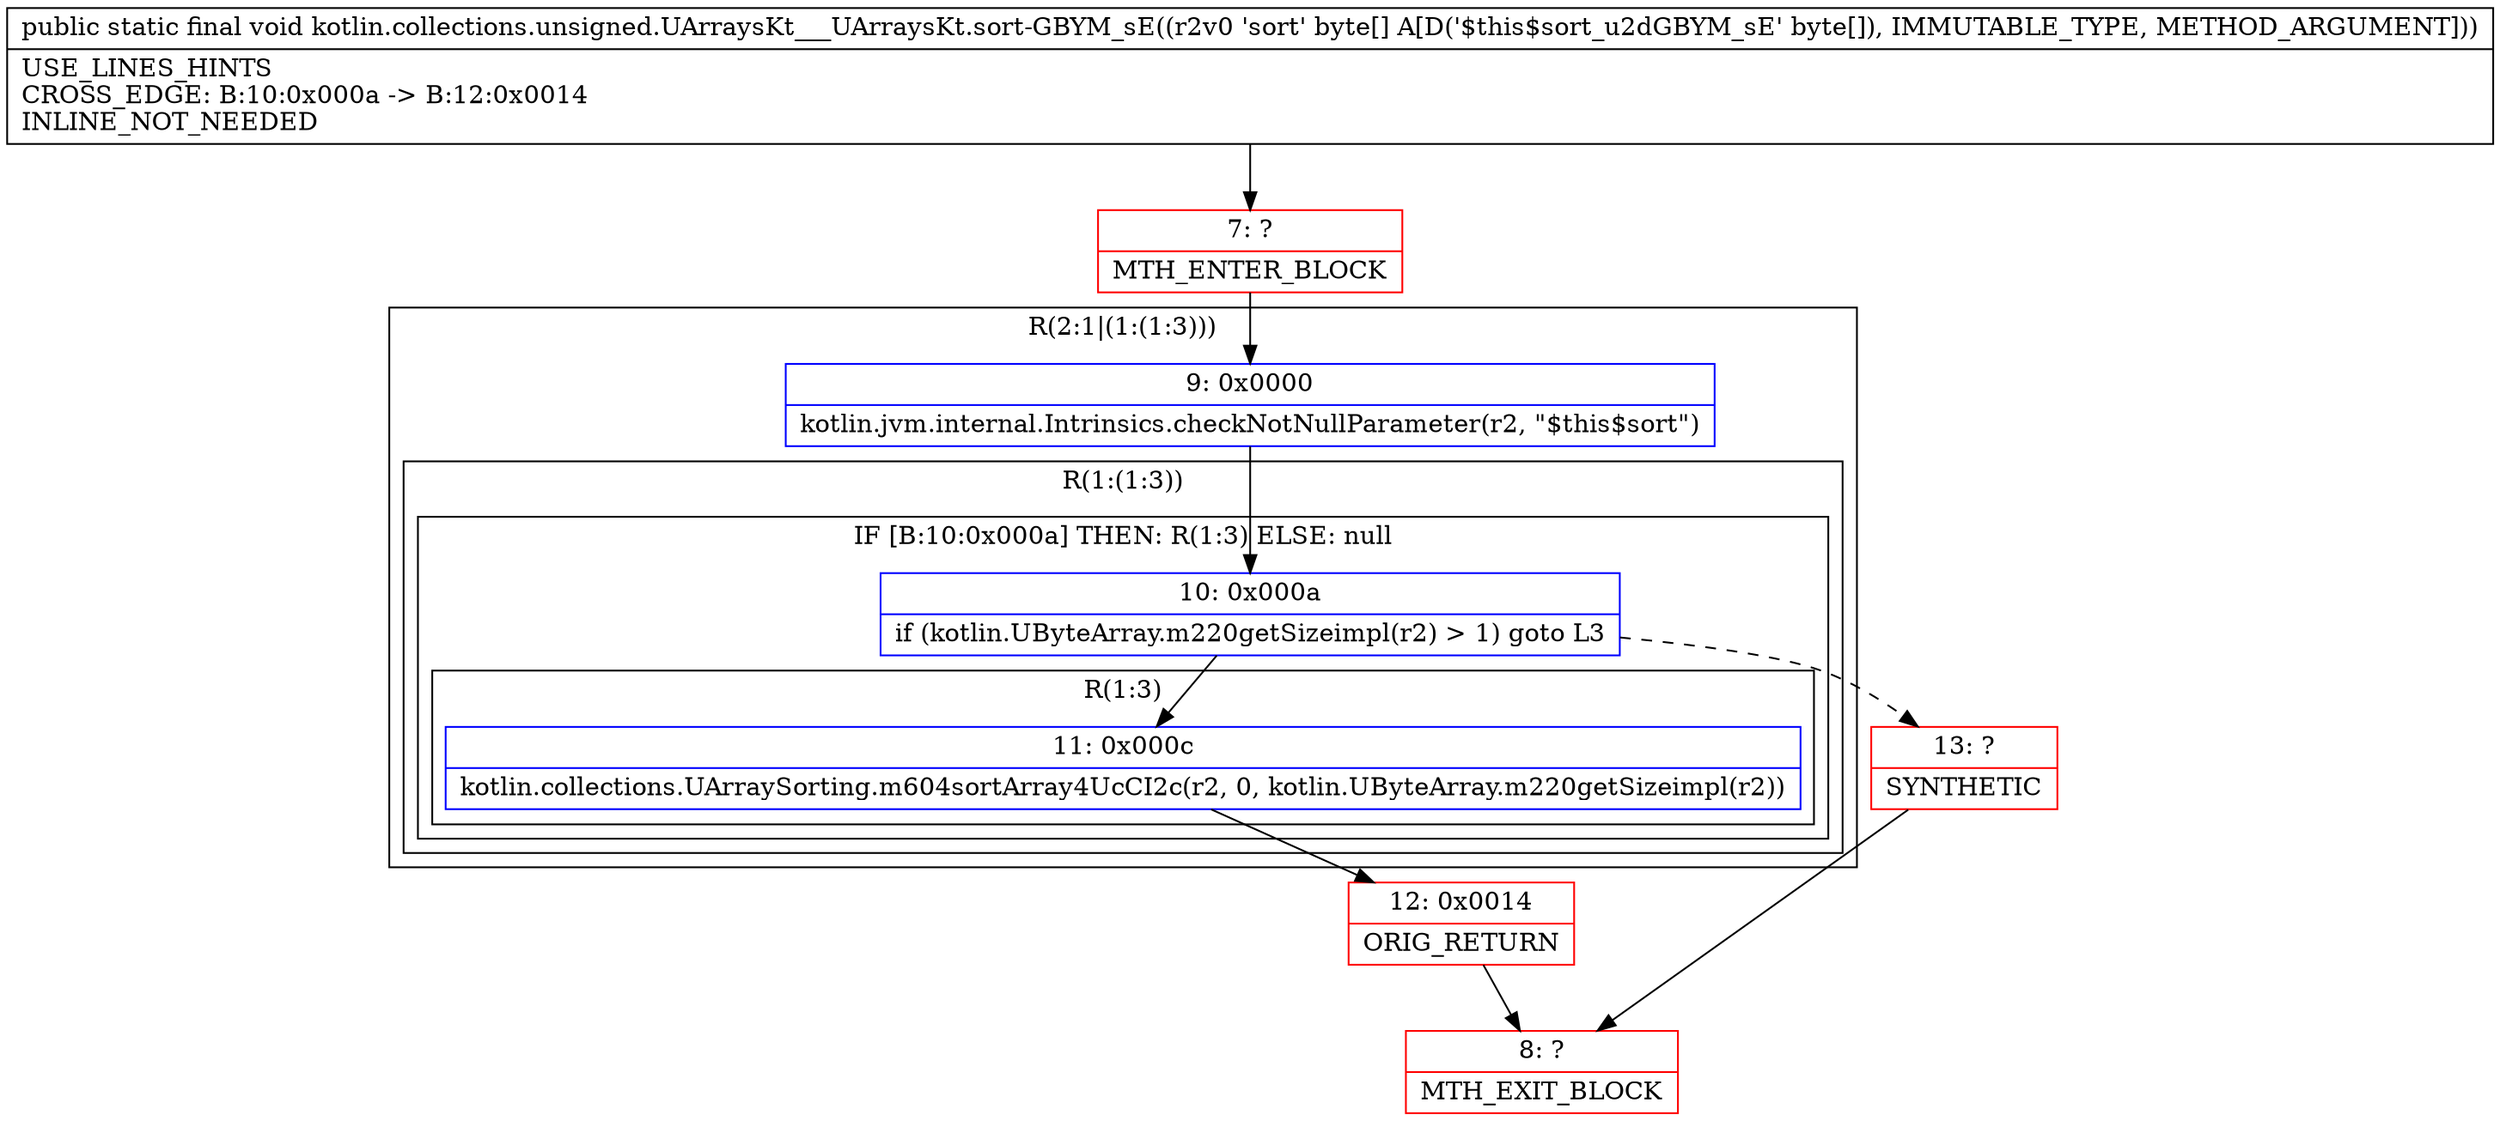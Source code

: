 digraph "CFG forkotlin.collections.unsigned.UArraysKt___UArraysKt.sort\-GBYM_sE([B)V" {
subgraph cluster_Region_1687373594 {
label = "R(2:1|(1:(1:3)))";
node [shape=record,color=blue];
Node_9 [shape=record,label="{9\:\ 0x0000|kotlin.jvm.internal.Intrinsics.checkNotNullParameter(r2, \"$this$sort\")\l}"];
subgraph cluster_Region_1785833385 {
label = "R(1:(1:3))";
node [shape=record,color=blue];
subgraph cluster_IfRegion_564075657 {
label = "IF [B:10:0x000a] THEN: R(1:3) ELSE: null";
node [shape=record,color=blue];
Node_10 [shape=record,label="{10\:\ 0x000a|if (kotlin.UByteArray.m220getSizeimpl(r2) \> 1) goto L3\l}"];
subgraph cluster_Region_1364117192 {
label = "R(1:3)";
node [shape=record,color=blue];
Node_11 [shape=record,label="{11\:\ 0x000c|kotlin.collections.UArraySorting.m604sortArray4UcCI2c(r2, 0, kotlin.UByteArray.m220getSizeimpl(r2))\l}"];
}
}
}
}
Node_7 [shape=record,color=red,label="{7\:\ ?|MTH_ENTER_BLOCK\l}"];
Node_12 [shape=record,color=red,label="{12\:\ 0x0014|ORIG_RETURN\l}"];
Node_8 [shape=record,color=red,label="{8\:\ ?|MTH_EXIT_BLOCK\l}"];
Node_13 [shape=record,color=red,label="{13\:\ ?|SYNTHETIC\l}"];
MethodNode[shape=record,label="{public static final void kotlin.collections.unsigned.UArraysKt___UArraysKt.sort\-GBYM_sE((r2v0 'sort' byte[] A[D('$this$sort_u2dGBYM_sE' byte[]), IMMUTABLE_TYPE, METHOD_ARGUMENT]))  | USE_LINES_HINTS\lCROSS_EDGE: B:10:0x000a \-\> B:12:0x0014\lINLINE_NOT_NEEDED\l}"];
MethodNode -> Node_7;Node_9 -> Node_10;
Node_10 -> Node_11;
Node_10 -> Node_13[style=dashed];
Node_11 -> Node_12;
Node_7 -> Node_9;
Node_12 -> Node_8;
Node_13 -> Node_8;
}

